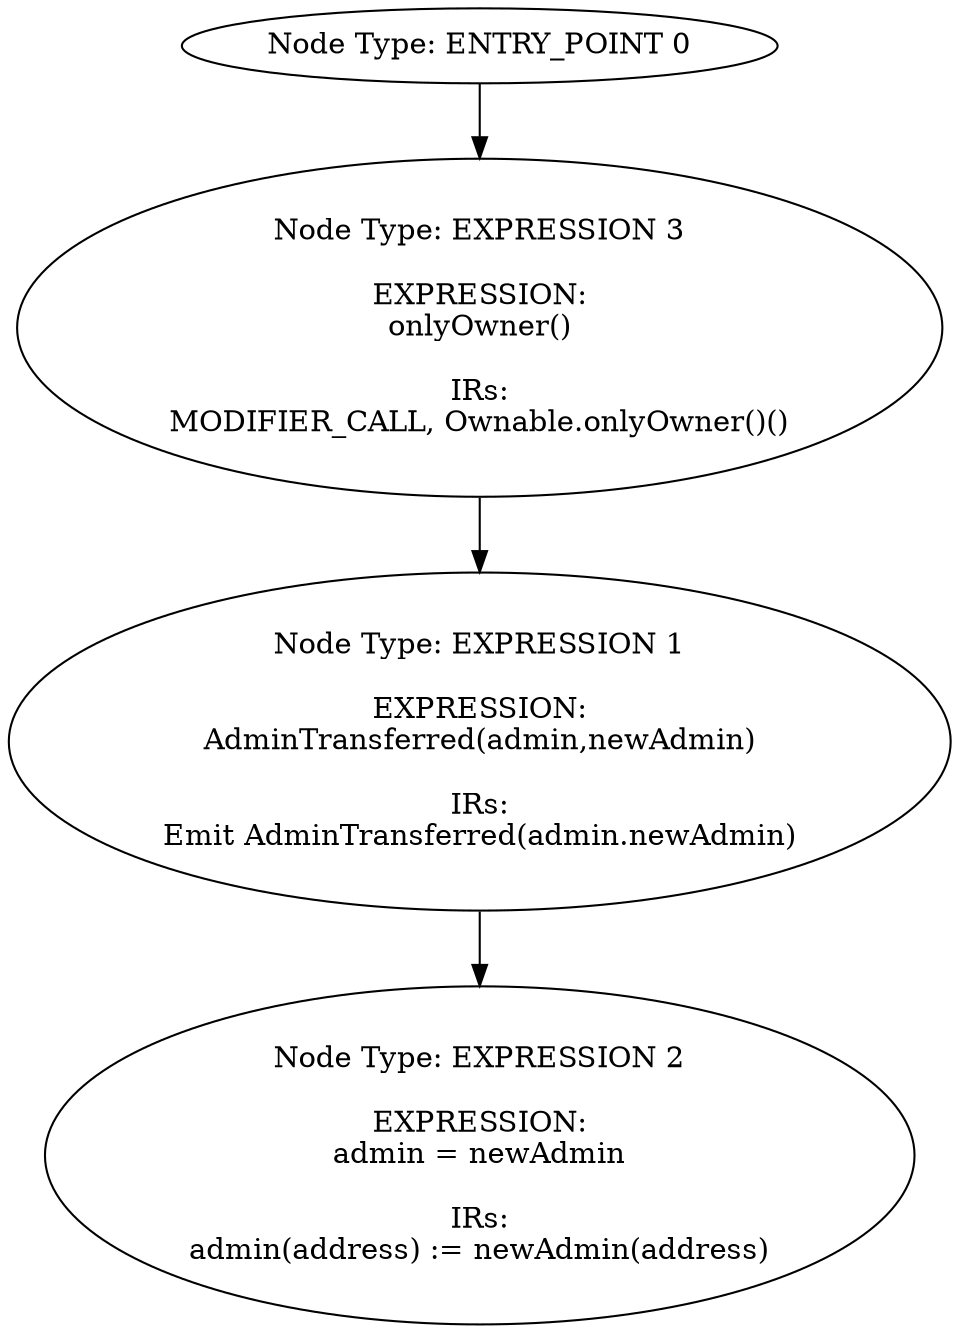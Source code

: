 digraph{
0[label="Node Type: ENTRY_POINT 0
"];
0->3;
1[label="Node Type: EXPRESSION 1

EXPRESSION:
AdminTransferred(admin,newAdmin)

IRs:
Emit AdminTransferred(admin.newAdmin)"];
1->2;
2[label="Node Type: EXPRESSION 2

EXPRESSION:
admin = newAdmin

IRs:
admin(address) := newAdmin(address)"];
3[label="Node Type: EXPRESSION 3

EXPRESSION:
onlyOwner()

IRs:
MODIFIER_CALL, Ownable.onlyOwner()()"];
3->1;
}
